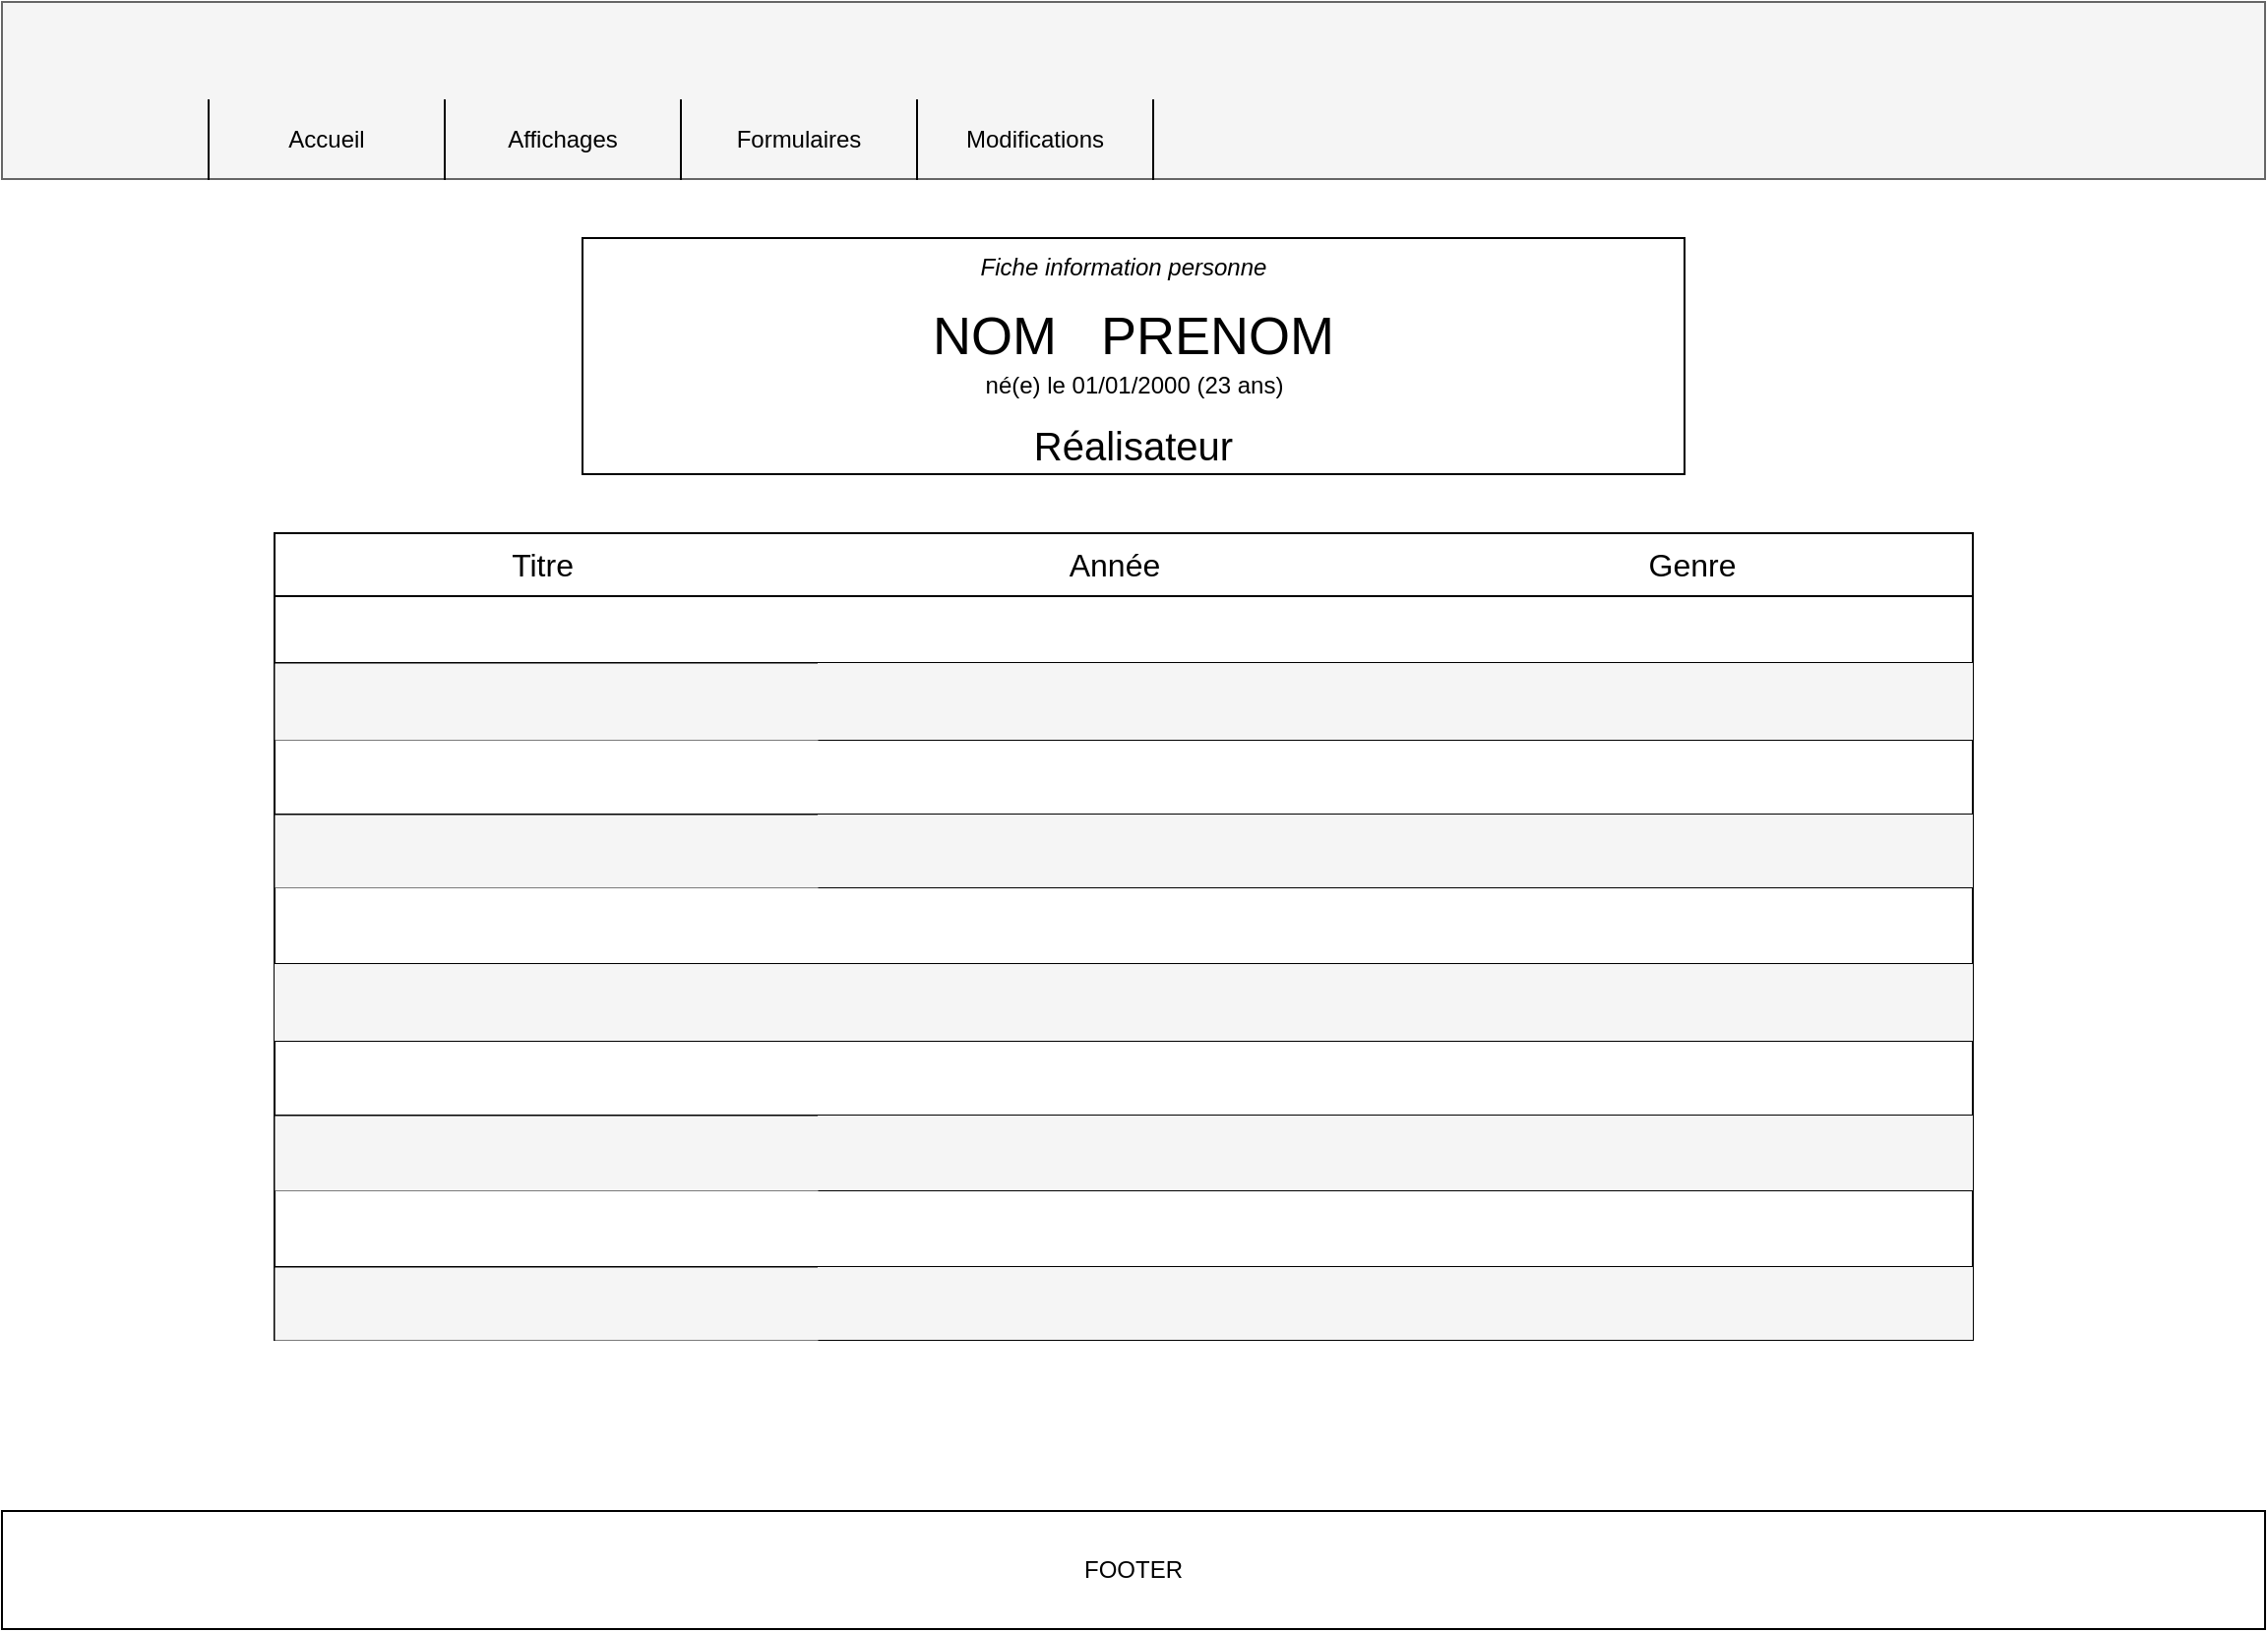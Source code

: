 <mxfile version="21.1.8" type="github">
  <diagram name="Page-1" id="8qzcOBuHEEd5GY9sP7C9">
    <mxGraphModel dx="1434" dy="796" grid="1" gridSize="10" guides="1" tooltips="1" connect="1" arrows="1" fold="1" page="1" pageScale="1" pageWidth="1169" pageHeight="827" math="0" shadow="0">
      <root>
        <mxCell id="0" />
        <mxCell id="1" parent="0" />
        <mxCell id="t_risixm4Ss2-IP9dsk7-5" value="" style="rounded=0;whiteSpace=wrap;html=1;fillColor=#f5f5f5;fontColor=#333333;strokeColor=#666666;" vertex="1" parent="1">
          <mxGeometry x="10" width="1150" height="90" as="geometry" />
        </mxCell>
        <mxCell id="t_risixm4Ss2-IP9dsk7-6" value="Affichages" style="shape=partialRectangle;whiteSpace=wrap;html=1;bottom=0;top=0;fillColor=none;" vertex="1" parent="1">
          <mxGeometry x="235" y="50" width="120" height="40" as="geometry" />
        </mxCell>
        <mxCell id="t_risixm4Ss2-IP9dsk7-7" value="Formulaires" style="shape=partialRectangle;whiteSpace=wrap;html=1;bottom=0;top=0;fillColor=none;" vertex="1" parent="1">
          <mxGeometry x="355" y="50" width="120" height="40" as="geometry" />
        </mxCell>
        <mxCell id="t_risixm4Ss2-IP9dsk7-8" value="Modifications" style="shape=partialRectangle;whiteSpace=wrap;html=1;bottom=0;top=0;fillColor=none;" vertex="1" parent="1">
          <mxGeometry x="475" y="50" width="120" height="40" as="geometry" />
        </mxCell>
        <mxCell id="t_risixm4Ss2-IP9dsk7-9" value="Accueil" style="shape=partialRectangle;whiteSpace=wrap;html=1;bottom=0;top=0;fillColor=none;" vertex="1" parent="1">
          <mxGeometry x="115" y="50" width="120" height="40" as="geometry" />
        </mxCell>
        <mxCell id="t_risixm4Ss2-IP9dsk7-11" value="" style="rounded=0;whiteSpace=wrap;html=1;" vertex="1" parent="1">
          <mxGeometry x="305" y="120" width="560" height="120" as="geometry" />
        </mxCell>
        <mxCell id="t_risixm4Ss2-IP9dsk7-12" value="&lt;font style=&quot;font-size: 27px;&quot;&gt;NOM&amp;nbsp; &amp;nbsp;PRENOM&lt;/font&gt;" style="text;html=1;strokeColor=none;fillColor=none;align=center;verticalAlign=middle;whiteSpace=wrap;rounded=0;" vertex="1" parent="1">
          <mxGeometry x="415" y="150" width="340" height="40" as="geometry" />
        </mxCell>
        <mxCell id="t_risixm4Ss2-IP9dsk7-13" value="&lt;i&gt;Fiche information personne&lt;/i&gt;" style="text;html=1;strokeColor=none;fillColor=none;align=center;verticalAlign=middle;whiteSpace=wrap;rounded=0;" vertex="1" parent="1">
          <mxGeometry x="450" y="120" width="260" height="30" as="geometry" />
        </mxCell>
        <mxCell id="t_risixm4Ss2-IP9dsk7-15" value="né(e) le 01/01/2000 (23 ans)" style="text;html=1;strokeColor=none;fillColor=none;align=center;verticalAlign=middle;whiteSpace=wrap;rounded=0;" vertex="1" parent="1">
          <mxGeometry x="492.5" y="180" width="185" height="30" as="geometry" />
        </mxCell>
        <mxCell id="t_risixm4Ss2-IP9dsk7-17" value="&lt;font style=&quot;font-size: 20px;&quot;&gt;Réalisateur&lt;/font&gt;" style="text;html=1;strokeColor=none;fillColor=none;align=center;verticalAlign=middle;whiteSpace=wrap;rounded=0;" vertex="1" parent="1">
          <mxGeometry x="475" y="210" width="220" height="30" as="geometry" />
        </mxCell>
        <mxCell id="t_risixm4Ss2-IP9dsk7-18" value="" style="shape=table;startSize=0;container=1;collapsible=0;childLayout=tableLayout;fontSize=16;columnLines=0;" vertex="1" parent="1">
          <mxGeometry x="148.5" y="270" width="863" height="410" as="geometry" />
        </mxCell>
        <mxCell id="t_risixm4Ss2-IP9dsk7-19" value="" style="shape=tableRow;horizontal=0;startSize=0;swimlaneHead=0;swimlaneBody=0;strokeColor=inherit;top=0;left=0;bottom=0;right=0;collapsible=0;dropTarget=0;fillColor=none;points=[[0,0.5],[1,0.5]];portConstraint=eastwest;fontSize=16;" vertex="1" parent="t_risixm4Ss2-IP9dsk7-18">
          <mxGeometry width="863" height="32" as="geometry" />
        </mxCell>
        <mxCell id="t_risixm4Ss2-IP9dsk7-20" value="Titre&amp;nbsp;" style="shape=partialRectangle;html=1;whiteSpace=wrap;connectable=0;strokeColor=inherit;overflow=hidden;fillColor=none;top=0;left=0;bottom=0;right=0;pointerEvents=1;fontSize=16;strokeWidth=0;" vertex="1" parent="t_risixm4Ss2-IP9dsk7-19">
          <mxGeometry width="276" height="32" as="geometry">
            <mxRectangle width="276" height="32" as="alternateBounds" />
          </mxGeometry>
        </mxCell>
        <mxCell id="t_risixm4Ss2-IP9dsk7-21" value="Année" style="shape=partialRectangle;html=1;whiteSpace=wrap;connectable=0;strokeColor=inherit;overflow=hidden;fillColor=none;top=0;left=0;bottom=0;right=0;pointerEvents=1;fontSize=16;" vertex="1" parent="t_risixm4Ss2-IP9dsk7-19">
          <mxGeometry x="276" width="301" height="32" as="geometry">
            <mxRectangle width="301" height="32" as="alternateBounds" />
          </mxGeometry>
        </mxCell>
        <mxCell id="t_risixm4Ss2-IP9dsk7-22" value="Genre" style="shape=partialRectangle;html=1;whiteSpace=wrap;connectable=0;strokeColor=inherit;overflow=hidden;fillColor=none;top=0;left=0;bottom=0;right=0;pointerEvents=1;fontSize=16;" vertex="1" parent="t_risixm4Ss2-IP9dsk7-19">
          <mxGeometry x="577" width="286" height="32" as="geometry">
            <mxRectangle width="286" height="32" as="alternateBounds" />
          </mxGeometry>
        </mxCell>
        <mxCell id="t_risixm4Ss2-IP9dsk7-24" value="" style="shape=tableRow;horizontal=0;startSize=0;swimlaneHead=0;swimlaneBody=0;strokeColor=inherit;top=0;left=0;bottom=0;right=0;collapsible=0;dropTarget=0;fillColor=none;points=[[0,0.5],[1,0.5]];portConstraint=eastwest;fontSize=16;" vertex="1" parent="t_risixm4Ss2-IP9dsk7-18">
          <mxGeometry y="32" width="863" height="34" as="geometry" />
        </mxCell>
        <mxCell id="t_risixm4Ss2-IP9dsk7-25" value="" style="shape=partialRectangle;html=1;whiteSpace=wrap;connectable=0;overflow=hidden;top=0;left=0;bottom=0;right=0;pointerEvents=1;fontSize=16;strokeWidth=0;fillColor=none;strokeColor=inherit;" vertex="1" parent="t_risixm4Ss2-IP9dsk7-24">
          <mxGeometry width="276" height="34" as="geometry">
            <mxRectangle width="276" height="34" as="alternateBounds" />
          </mxGeometry>
        </mxCell>
        <mxCell id="t_risixm4Ss2-IP9dsk7-26" value="" style="shape=partialRectangle;html=1;whiteSpace=wrap;connectable=0;strokeColor=inherit;overflow=hidden;fillColor=none;top=0;left=0;bottom=0;right=0;pointerEvents=1;fontSize=16;" vertex="1" parent="t_risixm4Ss2-IP9dsk7-24">
          <mxGeometry x="276" width="301" height="34" as="geometry">
            <mxRectangle width="301" height="34" as="alternateBounds" />
          </mxGeometry>
        </mxCell>
        <mxCell id="t_risixm4Ss2-IP9dsk7-27" value="" style="shape=partialRectangle;html=1;whiteSpace=wrap;connectable=0;strokeColor=inherit;overflow=hidden;fillColor=none;top=0;left=0;bottom=0;right=0;pointerEvents=1;fontSize=16;" vertex="1" parent="t_risixm4Ss2-IP9dsk7-24">
          <mxGeometry x="577" width="286" height="34" as="geometry">
            <mxRectangle width="286" height="34" as="alternateBounds" />
          </mxGeometry>
        </mxCell>
        <mxCell id="t_risixm4Ss2-IP9dsk7-29" value="" style="shape=tableRow;horizontal=0;startSize=0;swimlaneHead=0;swimlaneBody=0;strokeColor=inherit;top=0;left=0;bottom=0;right=0;collapsible=0;dropTarget=0;fillColor=none;points=[[0,0.5],[1,0.5]];portConstraint=eastwest;fontSize=16;" vertex="1" parent="t_risixm4Ss2-IP9dsk7-18">
          <mxGeometry y="66" width="863" height="39" as="geometry" />
        </mxCell>
        <mxCell id="t_risixm4Ss2-IP9dsk7-30" value="" style="shape=partialRectangle;html=1;whiteSpace=wrap;connectable=0;overflow=hidden;top=0;left=0;bottom=0;right=0;pointerEvents=1;fontSize=16;strokeWidth=0;fillColor=#f5f5f5;strokeColor=#666666;fontColor=#333333;" vertex="1" parent="t_risixm4Ss2-IP9dsk7-29">
          <mxGeometry width="276" height="39" as="geometry">
            <mxRectangle width="276" height="39" as="alternateBounds" />
          </mxGeometry>
        </mxCell>
        <mxCell id="t_risixm4Ss2-IP9dsk7-31" value="" style="shape=partialRectangle;html=1;whiteSpace=wrap;connectable=0;strokeColor=#666666;overflow=hidden;fillColor=#f5f5f5;top=0;left=0;bottom=0;right=0;pointerEvents=1;fontSize=16;fontColor=#333333;" vertex="1" parent="t_risixm4Ss2-IP9dsk7-29">
          <mxGeometry x="276" width="301" height="39" as="geometry">
            <mxRectangle width="301" height="39" as="alternateBounds" />
          </mxGeometry>
        </mxCell>
        <mxCell id="t_risixm4Ss2-IP9dsk7-32" value="" style="shape=partialRectangle;html=1;whiteSpace=wrap;connectable=0;strokeColor=#666666;overflow=hidden;fillColor=#f5f5f5;top=0;left=0;bottom=0;right=0;pointerEvents=1;fontSize=16;fontColor=#333333;" vertex="1" parent="t_risixm4Ss2-IP9dsk7-29">
          <mxGeometry x="577" width="286" height="39" as="geometry">
            <mxRectangle width="286" height="39" as="alternateBounds" />
          </mxGeometry>
        </mxCell>
        <mxCell id="t_risixm4Ss2-IP9dsk7-34" style="shape=tableRow;horizontal=0;startSize=0;swimlaneHead=0;swimlaneBody=0;strokeColor=inherit;top=0;left=0;bottom=0;right=0;collapsible=0;dropTarget=0;fillColor=none;points=[[0,0.5],[1,0.5]];portConstraint=eastwest;fontSize=16;" vertex="1" parent="t_risixm4Ss2-IP9dsk7-18">
          <mxGeometry y="105" width="863" height="38" as="geometry" />
        </mxCell>
        <mxCell id="t_risixm4Ss2-IP9dsk7-35" style="shape=partialRectangle;html=1;whiteSpace=wrap;connectable=0;overflow=hidden;top=0;left=0;bottom=0;right=0;pointerEvents=1;fontSize=16;strokeWidth=0;fillColor=none;strokeColor=inherit;" vertex="1" parent="t_risixm4Ss2-IP9dsk7-34">
          <mxGeometry width="276" height="38" as="geometry">
            <mxRectangle width="276" height="38" as="alternateBounds" />
          </mxGeometry>
        </mxCell>
        <mxCell id="t_risixm4Ss2-IP9dsk7-36" style="shape=partialRectangle;html=1;whiteSpace=wrap;connectable=0;strokeColor=inherit;overflow=hidden;fillColor=none;top=0;left=0;bottom=0;right=0;pointerEvents=1;fontSize=16;" vertex="1" parent="t_risixm4Ss2-IP9dsk7-34">
          <mxGeometry x="276" width="301" height="38" as="geometry">
            <mxRectangle width="301" height="38" as="alternateBounds" />
          </mxGeometry>
        </mxCell>
        <mxCell id="t_risixm4Ss2-IP9dsk7-37" style="shape=partialRectangle;html=1;whiteSpace=wrap;connectable=0;strokeColor=inherit;overflow=hidden;fillColor=none;top=0;left=0;bottom=0;right=0;pointerEvents=1;fontSize=16;" vertex="1" parent="t_risixm4Ss2-IP9dsk7-34">
          <mxGeometry x="577" width="286" height="38" as="geometry">
            <mxRectangle width="286" height="38" as="alternateBounds" />
          </mxGeometry>
        </mxCell>
        <mxCell id="t_risixm4Ss2-IP9dsk7-39" style="shape=tableRow;horizontal=0;startSize=0;swimlaneHead=0;swimlaneBody=0;strokeColor=inherit;top=0;left=0;bottom=0;right=0;collapsible=0;dropTarget=0;fillColor=none;points=[[0,0.5],[1,0.5]];portConstraint=eastwest;fontSize=16;" vertex="1" parent="t_risixm4Ss2-IP9dsk7-18">
          <mxGeometry y="143" width="863" height="37" as="geometry" />
        </mxCell>
        <mxCell id="t_risixm4Ss2-IP9dsk7-40" style="shape=partialRectangle;html=1;whiteSpace=wrap;connectable=0;overflow=hidden;top=0;left=0;bottom=0;right=0;pointerEvents=1;fontSize=16;strokeWidth=0;fillColor=#f5f5f5;strokeColor=#666666;fontColor=#333333;" vertex="1" parent="t_risixm4Ss2-IP9dsk7-39">
          <mxGeometry width="276" height="37" as="geometry">
            <mxRectangle width="276" height="37" as="alternateBounds" />
          </mxGeometry>
        </mxCell>
        <mxCell id="t_risixm4Ss2-IP9dsk7-41" style="shape=partialRectangle;html=1;whiteSpace=wrap;connectable=0;strokeColor=#666666;overflow=hidden;fillColor=#f5f5f5;top=0;left=0;bottom=0;right=0;pointerEvents=1;fontSize=16;fontColor=#333333;" vertex="1" parent="t_risixm4Ss2-IP9dsk7-39">
          <mxGeometry x="276" width="301" height="37" as="geometry">
            <mxRectangle width="301" height="37" as="alternateBounds" />
          </mxGeometry>
        </mxCell>
        <mxCell id="t_risixm4Ss2-IP9dsk7-42" style="shape=partialRectangle;html=1;whiteSpace=wrap;connectable=0;strokeColor=#666666;overflow=hidden;fillColor=#f5f5f5;top=0;left=0;bottom=0;right=0;pointerEvents=1;fontSize=16;fontColor=#333333;" vertex="1" parent="t_risixm4Ss2-IP9dsk7-39">
          <mxGeometry x="577" width="286" height="37" as="geometry">
            <mxRectangle width="286" height="37" as="alternateBounds" />
          </mxGeometry>
        </mxCell>
        <mxCell id="t_risixm4Ss2-IP9dsk7-44" style="shape=tableRow;horizontal=0;startSize=0;swimlaneHead=0;swimlaneBody=0;strokeColor=inherit;top=0;left=0;bottom=0;right=0;collapsible=0;dropTarget=0;fillColor=none;points=[[0,0.5],[1,0.5]];portConstraint=eastwest;fontSize=16;" vertex="1" parent="t_risixm4Ss2-IP9dsk7-18">
          <mxGeometry y="180" width="863" height="39" as="geometry" />
        </mxCell>
        <mxCell id="t_risixm4Ss2-IP9dsk7-45" style="shape=partialRectangle;html=1;whiteSpace=wrap;connectable=0;overflow=hidden;top=0;left=0;bottom=0;right=0;pointerEvents=1;fontSize=16;strokeWidth=0;fillColor=none;strokeColor=inherit;" vertex="1" parent="t_risixm4Ss2-IP9dsk7-44">
          <mxGeometry width="276" height="39" as="geometry">
            <mxRectangle width="276" height="39" as="alternateBounds" />
          </mxGeometry>
        </mxCell>
        <mxCell id="t_risixm4Ss2-IP9dsk7-46" style="shape=partialRectangle;html=1;whiteSpace=wrap;connectable=0;strokeColor=inherit;overflow=hidden;fillColor=none;top=0;left=0;bottom=0;right=0;pointerEvents=1;fontSize=16;" vertex="1" parent="t_risixm4Ss2-IP9dsk7-44">
          <mxGeometry x="276" width="301" height="39" as="geometry">
            <mxRectangle width="301" height="39" as="alternateBounds" />
          </mxGeometry>
        </mxCell>
        <mxCell id="t_risixm4Ss2-IP9dsk7-47" style="shape=partialRectangle;html=1;whiteSpace=wrap;connectable=0;strokeColor=inherit;overflow=hidden;fillColor=none;top=0;left=0;bottom=0;right=0;pointerEvents=1;fontSize=16;" vertex="1" parent="t_risixm4Ss2-IP9dsk7-44">
          <mxGeometry x="577" width="286" height="39" as="geometry">
            <mxRectangle width="286" height="39" as="alternateBounds" />
          </mxGeometry>
        </mxCell>
        <mxCell id="t_risixm4Ss2-IP9dsk7-49" style="shape=tableRow;horizontal=0;startSize=0;swimlaneHead=0;swimlaneBody=0;strokeColor=#666666;top=0;left=0;bottom=0;right=0;collapsible=0;dropTarget=0;fillColor=#f5f5f5;points=[[0,0.5],[1,0.5]];portConstraint=eastwest;fontSize=16;fontColor=#333333;" vertex="1" parent="t_risixm4Ss2-IP9dsk7-18">
          <mxGeometry y="219" width="863" height="39" as="geometry" />
        </mxCell>
        <mxCell id="t_risixm4Ss2-IP9dsk7-50" style="shape=partialRectangle;html=1;whiteSpace=wrap;connectable=0;overflow=hidden;top=0;left=0;bottom=0;right=0;pointerEvents=1;fontSize=16;strokeWidth=0;fillColor=none;strokeColor=inherit;" vertex="1" parent="t_risixm4Ss2-IP9dsk7-49">
          <mxGeometry width="276" height="39" as="geometry">
            <mxRectangle width="276" height="39" as="alternateBounds" />
          </mxGeometry>
        </mxCell>
        <mxCell id="t_risixm4Ss2-IP9dsk7-51" style="shape=partialRectangle;html=1;whiteSpace=wrap;connectable=0;strokeColor=inherit;overflow=hidden;fillColor=none;top=0;left=0;bottom=0;right=0;pointerEvents=1;fontSize=16;" vertex="1" parent="t_risixm4Ss2-IP9dsk7-49">
          <mxGeometry x="276" width="301" height="39" as="geometry">
            <mxRectangle width="301" height="39" as="alternateBounds" />
          </mxGeometry>
        </mxCell>
        <mxCell id="t_risixm4Ss2-IP9dsk7-52" style="shape=partialRectangle;html=1;whiteSpace=wrap;connectable=0;strokeColor=inherit;overflow=hidden;fillColor=none;top=0;left=0;bottom=0;right=0;pointerEvents=1;fontSize=16;" vertex="1" parent="t_risixm4Ss2-IP9dsk7-49">
          <mxGeometry x="577" width="286" height="39" as="geometry">
            <mxRectangle width="286" height="39" as="alternateBounds" />
          </mxGeometry>
        </mxCell>
        <mxCell id="t_risixm4Ss2-IP9dsk7-54" style="shape=tableRow;horizontal=0;startSize=0;swimlaneHead=0;swimlaneBody=0;strokeColor=inherit;top=0;left=0;bottom=0;right=0;collapsible=0;dropTarget=0;fillColor=none;points=[[0,0.5],[1,0.5]];portConstraint=eastwest;fontSize=16;" vertex="1" parent="t_risixm4Ss2-IP9dsk7-18">
          <mxGeometry y="258" width="863" height="38" as="geometry" />
        </mxCell>
        <mxCell id="t_risixm4Ss2-IP9dsk7-55" style="shape=partialRectangle;html=1;whiteSpace=wrap;connectable=0;overflow=hidden;top=0;left=0;bottom=0;right=0;pointerEvents=1;fontSize=16;strokeWidth=0;fillColor=none;strokeColor=inherit;" vertex="1" parent="t_risixm4Ss2-IP9dsk7-54">
          <mxGeometry width="276" height="38" as="geometry">
            <mxRectangle width="276" height="38" as="alternateBounds" />
          </mxGeometry>
        </mxCell>
        <mxCell id="t_risixm4Ss2-IP9dsk7-56" style="shape=partialRectangle;html=1;whiteSpace=wrap;connectable=0;strokeColor=inherit;overflow=hidden;fillColor=none;top=0;left=0;bottom=0;right=0;pointerEvents=1;fontSize=16;" vertex="1" parent="t_risixm4Ss2-IP9dsk7-54">
          <mxGeometry x="276" width="301" height="38" as="geometry">
            <mxRectangle width="301" height="38" as="alternateBounds" />
          </mxGeometry>
        </mxCell>
        <mxCell id="t_risixm4Ss2-IP9dsk7-57" style="shape=partialRectangle;html=1;whiteSpace=wrap;connectable=0;strokeColor=inherit;overflow=hidden;fillColor=none;top=0;left=0;bottom=0;right=0;pointerEvents=1;fontSize=16;" vertex="1" parent="t_risixm4Ss2-IP9dsk7-54">
          <mxGeometry x="577" width="286" height="38" as="geometry">
            <mxRectangle width="286" height="38" as="alternateBounds" />
          </mxGeometry>
        </mxCell>
        <mxCell id="t_risixm4Ss2-IP9dsk7-59" style="shape=tableRow;horizontal=0;startSize=0;swimlaneHead=0;swimlaneBody=0;strokeColor=inherit;top=0;left=0;bottom=0;right=0;collapsible=0;dropTarget=0;fillColor=none;points=[[0,0.5],[1,0.5]];portConstraint=eastwest;fontSize=16;" vertex="1" parent="t_risixm4Ss2-IP9dsk7-18">
          <mxGeometry y="296" width="863" height="38" as="geometry" />
        </mxCell>
        <mxCell id="t_risixm4Ss2-IP9dsk7-60" style="shape=partialRectangle;html=1;whiteSpace=wrap;connectable=0;overflow=hidden;top=0;left=0;bottom=0;right=0;pointerEvents=1;fontSize=16;strokeWidth=0;fillColor=#f5f5f5;strokeColor=#666666;fontColor=#333333;" vertex="1" parent="t_risixm4Ss2-IP9dsk7-59">
          <mxGeometry width="276" height="38" as="geometry">
            <mxRectangle width="276" height="38" as="alternateBounds" />
          </mxGeometry>
        </mxCell>
        <mxCell id="t_risixm4Ss2-IP9dsk7-61" style="shape=partialRectangle;html=1;whiteSpace=wrap;connectable=0;strokeColor=#666666;overflow=hidden;fillColor=#f5f5f5;top=0;left=0;bottom=0;right=0;pointerEvents=1;fontSize=16;fontColor=#333333;" vertex="1" parent="t_risixm4Ss2-IP9dsk7-59">
          <mxGeometry x="276" width="301" height="38" as="geometry">
            <mxRectangle width="301" height="38" as="alternateBounds" />
          </mxGeometry>
        </mxCell>
        <mxCell id="t_risixm4Ss2-IP9dsk7-62" style="shape=partialRectangle;html=1;whiteSpace=wrap;connectable=0;strokeColor=#666666;overflow=hidden;fillColor=#f5f5f5;top=0;left=0;bottom=0;right=0;pointerEvents=1;fontSize=16;fontColor=#333333;" vertex="1" parent="t_risixm4Ss2-IP9dsk7-59">
          <mxGeometry x="577" width="286" height="38" as="geometry">
            <mxRectangle width="286" height="38" as="alternateBounds" />
          </mxGeometry>
        </mxCell>
        <mxCell id="t_risixm4Ss2-IP9dsk7-64" style="shape=tableRow;horizontal=0;startSize=0;swimlaneHead=0;swimlaneBody=0;strokeColor=inherit;top=0;left=0;bottom=0;right=0;collapsible=0;dropTarget=0;fillColor=none;points=[[0,0.5],[1,0.5]];portConstraint=eastwest;fontSize=16;" vertex="1" parent="t_risixm4Ss2-IP9dsk7-18">
          <mxGeometry y="334" width="863" height="39" as="geometry" />
        </mxCell>
        <mxCell id="t_risixm4Ss2-IP9dsk7-65" style="shape=partialRectangle;html=1;whiteSpace=wrap;connectable=0;overflow=hidden;top=0;left=0;bottom=0;right=0;pointerEvents=1;fontSize=16;strokeWidth=0;fillColor=none;strokeColor=inherit;" vertex="1" parent="t_risixm4Ss2-IP9dsk7-64">
          <mxGeometry width="276" height="39" as="geometry">
            <mxRectangle width="276" height="39" as="alternateBounds" />
          </mxGeometry>
        </mxCell>
        <mxCell id="t_risixm4Ss2-IP9dsk7-66" style="shape=partialRectangle;html=1;whiteSpace=wrap;connectable=0;strokeColor=inherit;overflow=hidden;fillColor=none;top=0;left=0;bottom=0;right=0;pointerEvents=1;fontSize=16;" vertex="1" parent="t_risixm4Ss2-IP9dsk7-64">
          <mxGeometry x="276" width="301" height="39" as="geometry">
            <mxRectangle width="301" height="39" as="alternateBounds" />
          </mxGeometry>
        </mxCell>
        <mxCell id="t_risixm4Ss2-IP9dsk7-67" style="shape=partialRectangle;html=1;whiteSpace=wrap;connectable=0;strokeColor=inherit;overflow=hidden;fillColor=none;top=0;left=0;bottom=0;right=0;pointerEvents=1;fontSize=16;" vertex="1" parent="t_risixm4Ss2-IP9dsk7-64">
          <mxGeometry x="577" width="286" height="39" as="geometry">
            <mxRectangle width="286" height="39" as="alternateBounds" />
          </mxGeometry>
        </mxCell>
        <mxCell id="t_risixm4Ss2-IP9dsk7-69" style="shape=tableRow;horizontal=0;startSize=0;swimlaneHead=0;swimlaneBody=0;strokeColor=inherit;top=0;left=0;bottom=0;right=0;collapsible=0;dropTarget=0;fillColor=none;points=[[0,0.5],[1,0.5]];portConstraint=eastwest;fontSize=16;" vertex="1" parent="t_risixm4Ss2-IP9dsk7-18">
          <mxGeometry y="373" width="863" height="37" as="geometry" />
        </mxCell>
        <mxCell id="t_risixm4Ss2-IP9dsk7-70" style="shape=partialRectangle;html=1;whiteSpace=wrap;connectable=0;overflow=hidden;top=0;left=0;bottom=0;right=0;pointerEvents=1;fontSize=16;strokeWidth=0;fillColor=#f5f5f5;strokeColor=#666666;fontColor=#333333;" vertex="1" parent="t_risixm4Ss2-IP9dsk7-69">
          <mxGeometry width="276" height="37" as="geometry">
            <mxRectangle width="276" height="37" as="alternateBounds" />
          </mxGeometry>
        </mxCell>
        <mxCell id="t_risixm4Ss2-IP9dsk7-71" value="" style="shape=partialRectangle;html=1;whiteSpace=wrap;connectable=0;strokeColor=#666666;overflow=hidden;fillColor=#f5f5f5;top=0;left=0;bottom=0;right=0;pointerEvents=1;fontSize=16;fontColor=#333333;" vertex="1" parent="t_risixm4Ss2-IP9dsk7-69">
          <mxGeometry x="276" width="301" height="37" as="geometry">
            <mxRectangle width="301" height="37" as="alternateBounds" />
          </mxGeometry>
        </mxCell>
        <mxCell id="t_risixm4Ss2-IP9dsk7-72" style="shape=partialRectangle;html=1;whiteSpace=wrap;connectable=0;strokeColor=#666666;overflow=hidden;fillColor=#f5f5f5;top=0;left=0;bottom=0;right=0;pointerEvents=1;fontSize=16;fontColor=#333333;" vertex="1" parent="t_risixm4Ss2-IP9dsk7-69">
          <mxGeometry x="577" width="286" height="37" as="geometry">
            <mxRectangle width="286" height="37" as="alternateBounds" />
          </mxGeometry>
        </mxCell>
        <mxCell id="t_risixm4Ss2-IP9dsk7-74" value="FOOTER" style="rounded=0;whiteSpace=wrap;html=1;resizeWidth=0;" vertex="1" parent="1">
          <mxGeometry x="10" y="767" width="1150" height="60" as="geometry" />
        </mxCell>
      </root>
    </mxGraphModel>
  </diagram>
</mxfile>
